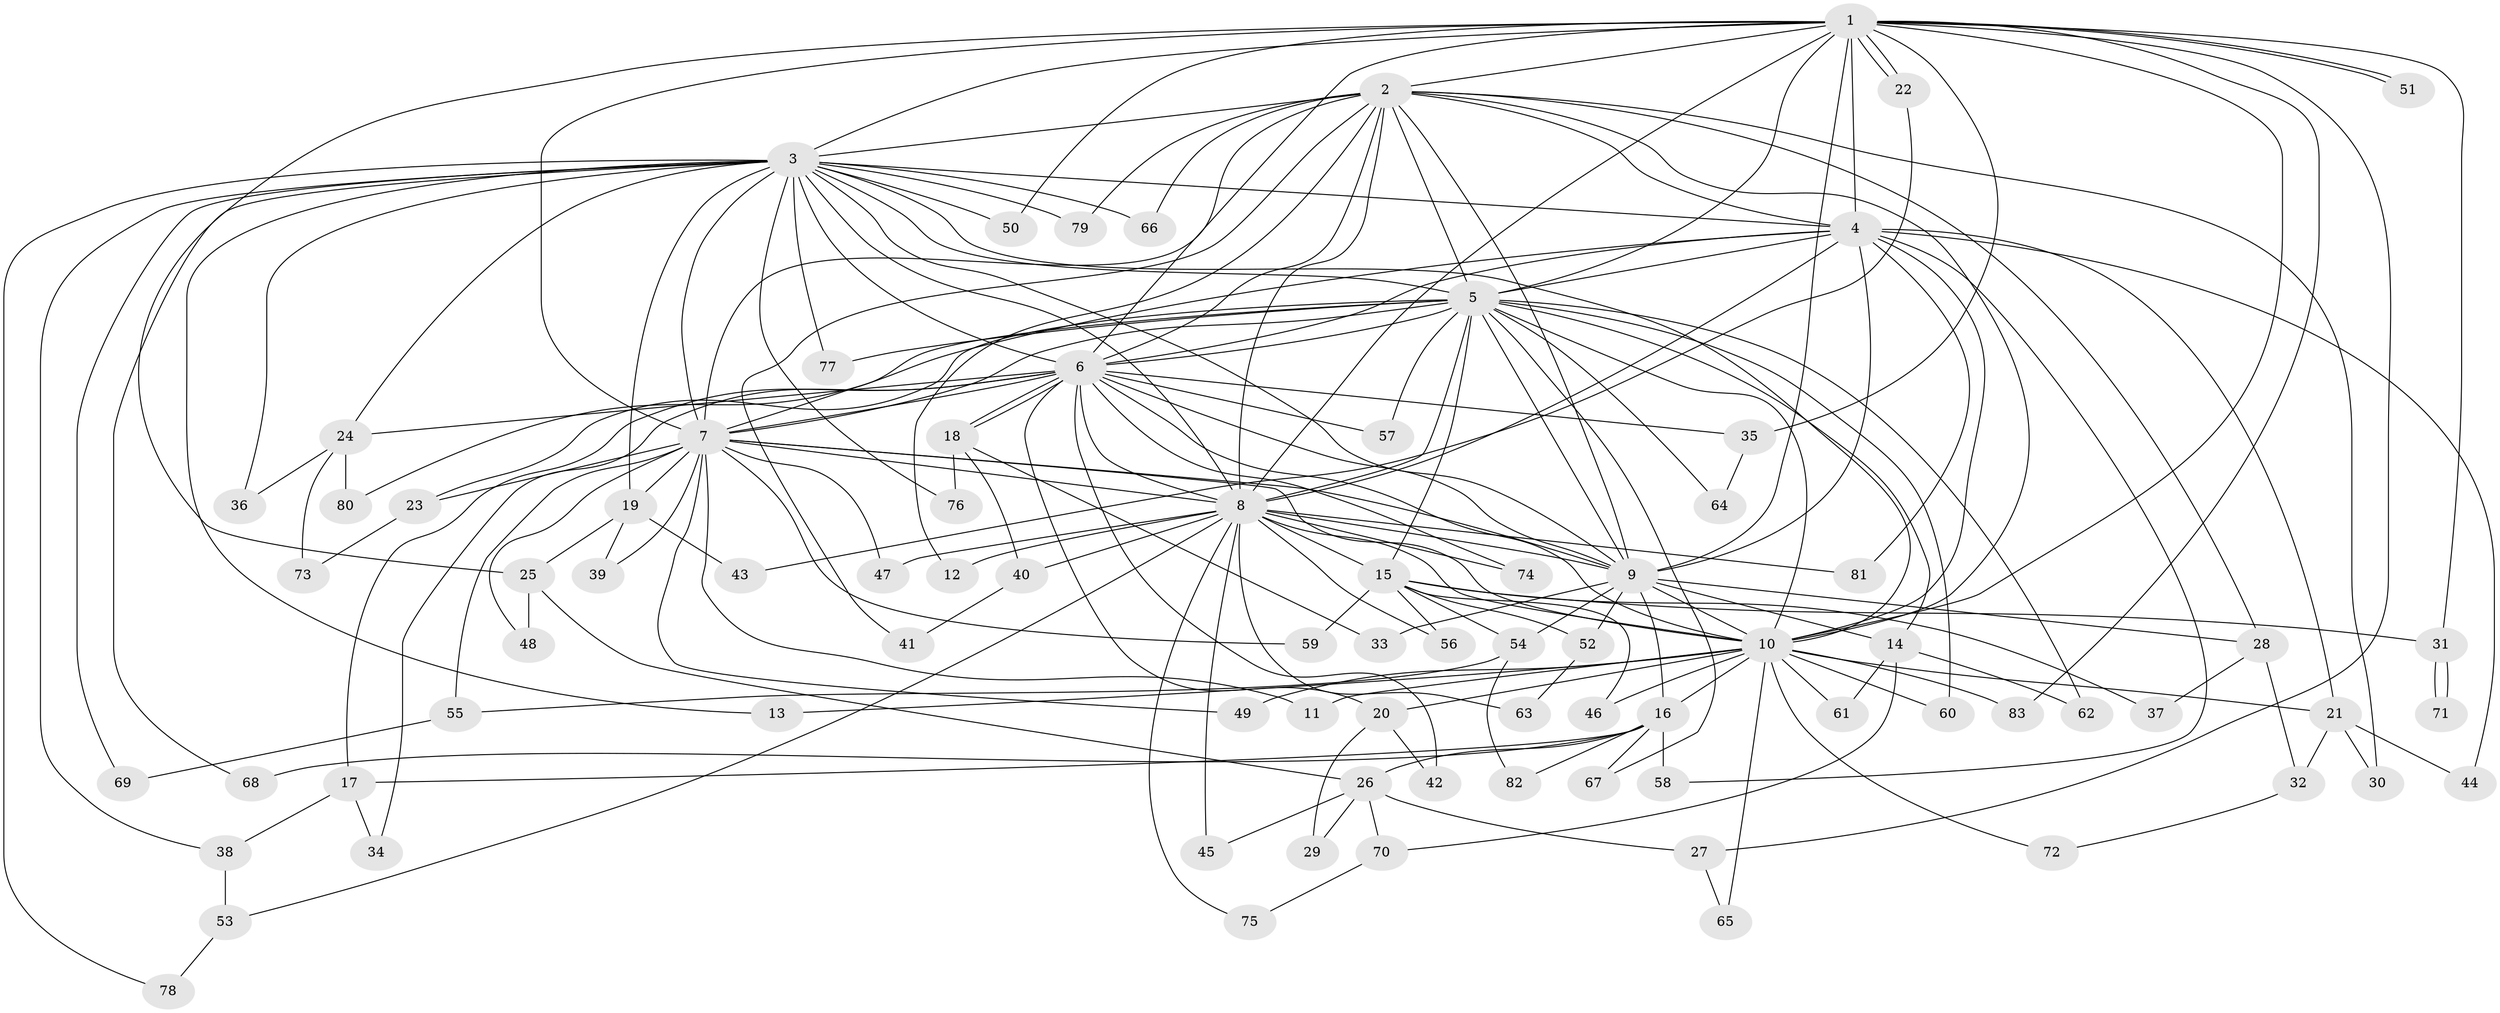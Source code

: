 // Generated by graph-tools (version 1.1) at 2025/01/03/09/25 03:01:30]
// undirected, 83 vertices, 191 edges
graph export_dot {
graph [start="1"]
  node [color=gray90,style=filled];
  1;
  2;
  3;
  4;
  5;
  6;
  7;
  8;
  9;
  10;
  11;
  12;
  13;
  14;
  15;
  16;
  17;
  18;
  19;
  20;
  21;
  22;
  23;
  24;
  25;
  26;
  27;
  28;
  29;
  30;
  31;
  32;
  33;
  34;
  35;
  36;
  37;
  38;
  39;
  40;
  41;
  42;
  43;
  44;
  45;
  46;
  47;
  48;
  49;
  50;
  51;
  52;
  53;
  54;
  55;
  56;
  57;
  58;
  59;
  60;
  61;
  62;
  63;
  64;
  65;
  66;
  67;
  68;
  69;
  70;
  71;
  72;
  73;
  74;
  75;
  76;
  77;
  78;
  79;
  80;
  81;
  82;
  83;
  1 -- 2;
  1 -- 3;
  1 -- 4;
  1 -- 5;
  1 -- 6;
  1 -- 7;
  1 -- 8;
  1 -- 9;
  1 -- 10;
  1 -- 22;
  1 -- 22;
  1 -- 25;
  1 -- 27;
  1 -- 31;
  1 -- 35;
  1 -- 50;
  1 -- 51;
  1 -- 51;
  1 -- 83;
  2 -- 3;
  2 -- 4;
  2 -- 5;
  2 -- 6;
  2 -- 7;
  2 -- 8;
  2 -- 9;
  2 -- 10;
  2 -- 12;
  2 -- 28;
  2 -- 30;
  2 -- 41;
  2 -- 66;
  2 -- 79;
  3 -- 4;
  3 -- 5;
  3 -- 6;
  3 -- 7;
  3 -- 8;
  3 -- 9;
  3 -- 10;
  3 -- 13;
  3 -- 19;
  3 -- 24;
  3 -- 36;
  3 -- 38;
  3 -- 50;
  3 -- 66;
  3 -- 68;
  3 -- 69;
  3 -- 76;
  3 -- 77;
  3 -- 78;
  3 -- 79;
  4 -- 5;
  4 -- 6;
  4 -- 7;
  4 -- 8;
  4 -- 9;
  4 -- 10;
  4 -- 21;
  4 -- 44;
  4 -- 58;
  4 -- 81;
  5 -- 6;
  5 -- 7;
  5 -- 8;
  5 -- 9;
  5 -- 10;
  5 -- 14;
  5 -- 15;
  5 -- 23;
  5 -- 57;
  5 -- 60;
  5 -- 62;
  5 -- 64;
  5 -- 67;
  5 -- 77;
  5 -- 80;
  6 -- 7;
  6 -- 8;
  6 -- 9;
  6 -- 10;
  6 -- 17;
  6 -- 18;
  6 -- 18;
  6 -- 20;
  6 -- 24;
  6 -- 34;
  6 -- 35;
  6 -- 42;
  6 -- 57;
  6 -- 74;
  7 -- 8;
  7 -- 9;
  7 -- 10;
  7 -- 11;
  7 -- 19;
  7 -- 23;
  7 -- 39;
  7 -- 47;
  7 -- 48;
  7 -- 49;
  7 -- 55;
  7 -- 59;
  8 -- 9;
  8 -- 10;
  8 -- 12;
  8 -- 15;
  8 -- 40;
  8 -- 45;
  8 -- 47;
  8 -- 53;
  8 -- 56;
  8 -- 63;
  8 -- 74;
  8 -- 75;
  8 -- 81;
  9 -- 10;
  9 -- 14;
  9 -- 16;
  9 -- 28;
  9 -- 33;
  9 -- 52;
  9 -- 54;
  10 -- 11;
  10 -- 13;
  10 -- 16;
  10 -- 20;
  10 -- 21;
  10 -- 46;
  10 -- 49;
  10 -- 60;
  10 -- 61;
  10 -- 65;
  10 -- 72;
  10 -- 83;
  14 -- 61;
  14 -- 62;
  14 -- 70;
  15 -- 31;
  15 -- 37;
  15 -- 46;
  15 -- 52;
  15 -- 54;
  15 -- 56;
  15 -- 59;
  16 -- 17;
  16 -- 26;
  16 -- 58;
  16 -- 67;
  16 -- 68;
  16 -- 82;
  17 -- 34;
  17 -- 38;
  18 -- 33;
  18 -- 40;
  18 -- 76;
  19 -- 25;
  19 -- 39;
  19 -- 43;
  20 -- 29;
  20 -- 42;
  21 -- 30;
  21 -- 32;
  21 -- 44;
  22 -- 43;
  23 -- 73;
  24 -- 36;
  24 -- 73;
  24 -- 80;
  25 -- 26;
  25 -- 48;
  26 -- 27;
  26 -- 29;
  26 -- 45;
  26 -- 70;
  27 -- 65;
  28 -- 32;
  28 -- 37;
  31 -- 71;
  31 -- 71;
  32 -- 72;
  35 -- 64;
  38 -- 53;
  40 -- 41;
  52 -- 63;
  53 -- 78;
  54 -- 55;
  54 -- 82;
  55 -- 69;
  70 -- 75;
}
